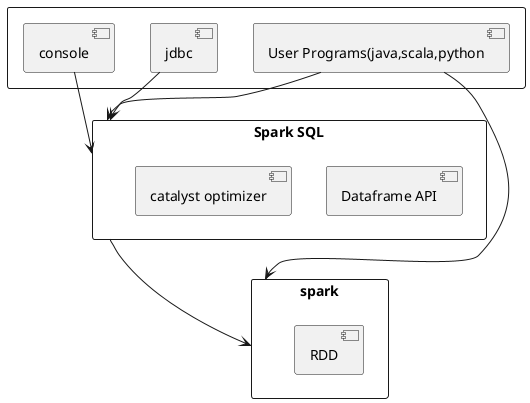 @startuml

rectangle {
[jdbc]
[console]
[User Programs(java,scala,python] as program
}

rectangle "Spark SQL" as sql {
[Dataframe API] as df
[catalyst optimizer] as catalyst
}

rectangle "spark" as spark{
[RDD]
}

[jdbc] -d-> sql
[console] -d-> sql
[program] -d-> sql

sql -d-> spark
[program] -d-> spark

@enduml
